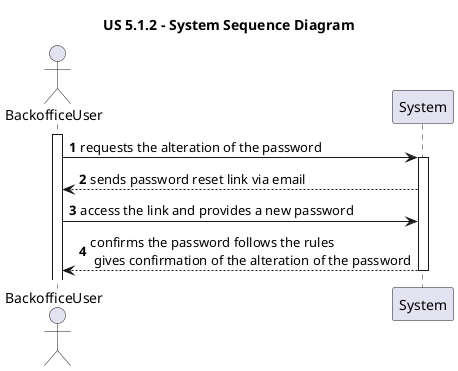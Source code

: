 @startuml
'https://plantuml.com/sequence-diagram

title "US 5.1.2 - System Sequence Diagram"

autonumber

actor BackofficeUser as USER
participant System as SYS

activate USER

USER -> SYS : requests the alteration of the password
activate SYS

SYS --> USER : sends password reset link via email

USER -> SYS : access the link and provides a new password

SYS --> USER : confirms the password follows the rules \n gives confirmation of the alteration of the password
deactivate SYS


@enduml